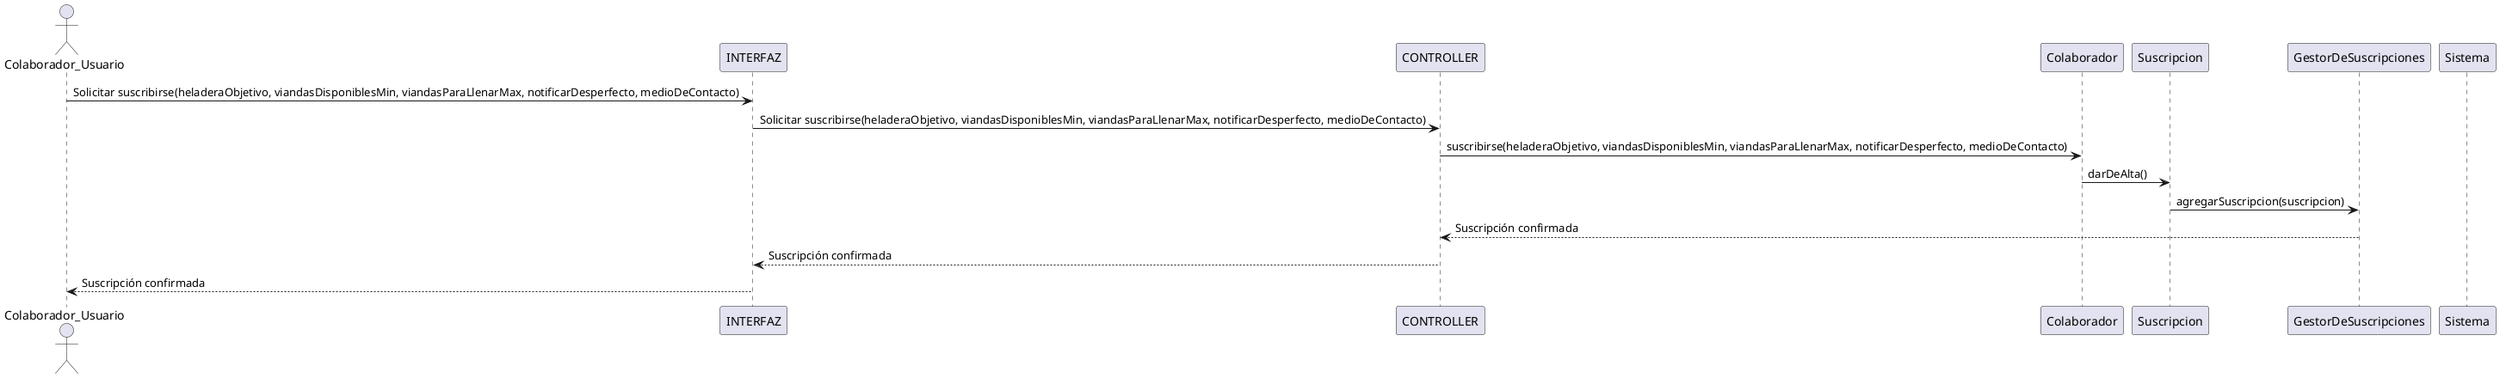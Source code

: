 @startuml suscribirse
actor Colaborador_Usuario as User
participant INTERFAZ
participant CONTROLLER
participant "Colaborador" as Colaborador
participant "Suscripcion" as Suscripcion
participant "GestorDeSuscripciones" as GestorDeSuscripciones
participant Sistema

User -> INTERFAZ: Solicitar suscribirse(heladeraObjetivo, viandasDisponiblesMin, viandasParaLlenarMax, notificarDesperfecto, medioDeContacto)
INTERFAZ -> CONTROLLER: Solicitar suscribirse(heladeraObjetivo, viandasDisponiblesMin, viandasParaLlenarMax, notificarDesperfecto, medioDeContacto)
CONTROLLER -> Colaborador: suscribirse(heladeraObjetivo, viandasDisponiblesMin, viandasParaLlenarMax, notificarDesperfecto, medioDeContacto)
Colaborador -> Suscripcion: darDeAlta()
Suscripcion -> GestorDeSuscripciones: agregarSuscripcion(suscripcion)
GestorDeSuscripciones --> CONTROLLER: Suscripción confirmada
CONTROLLER --> INTERFAZ: Suscripción confirmada
INTERFAZ --> User: Suscripción confirmada
@enduml